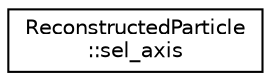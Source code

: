 digraph "Graphical Class Hierarchy"
{
 // LATEX_PDF_SIZE
  edge [fontname="Helvetica",fontsize="10",labelfontname="Helvetica",labelfontsize="10"];
  node [fontname="Helvetica",fontsize="10",shape=record];
  rankdir="LR";
  Node0 [label="ReconstructedParticle\l::sel_axis",height=0.2,width=0.4,color="black", fillcolor="white", style="filled",URL="$struct_reconstructed_particle_1_1sel__axis.html",tooltip="select a list of reconstructed particles depending on the angle cosTheta axis"];
}
